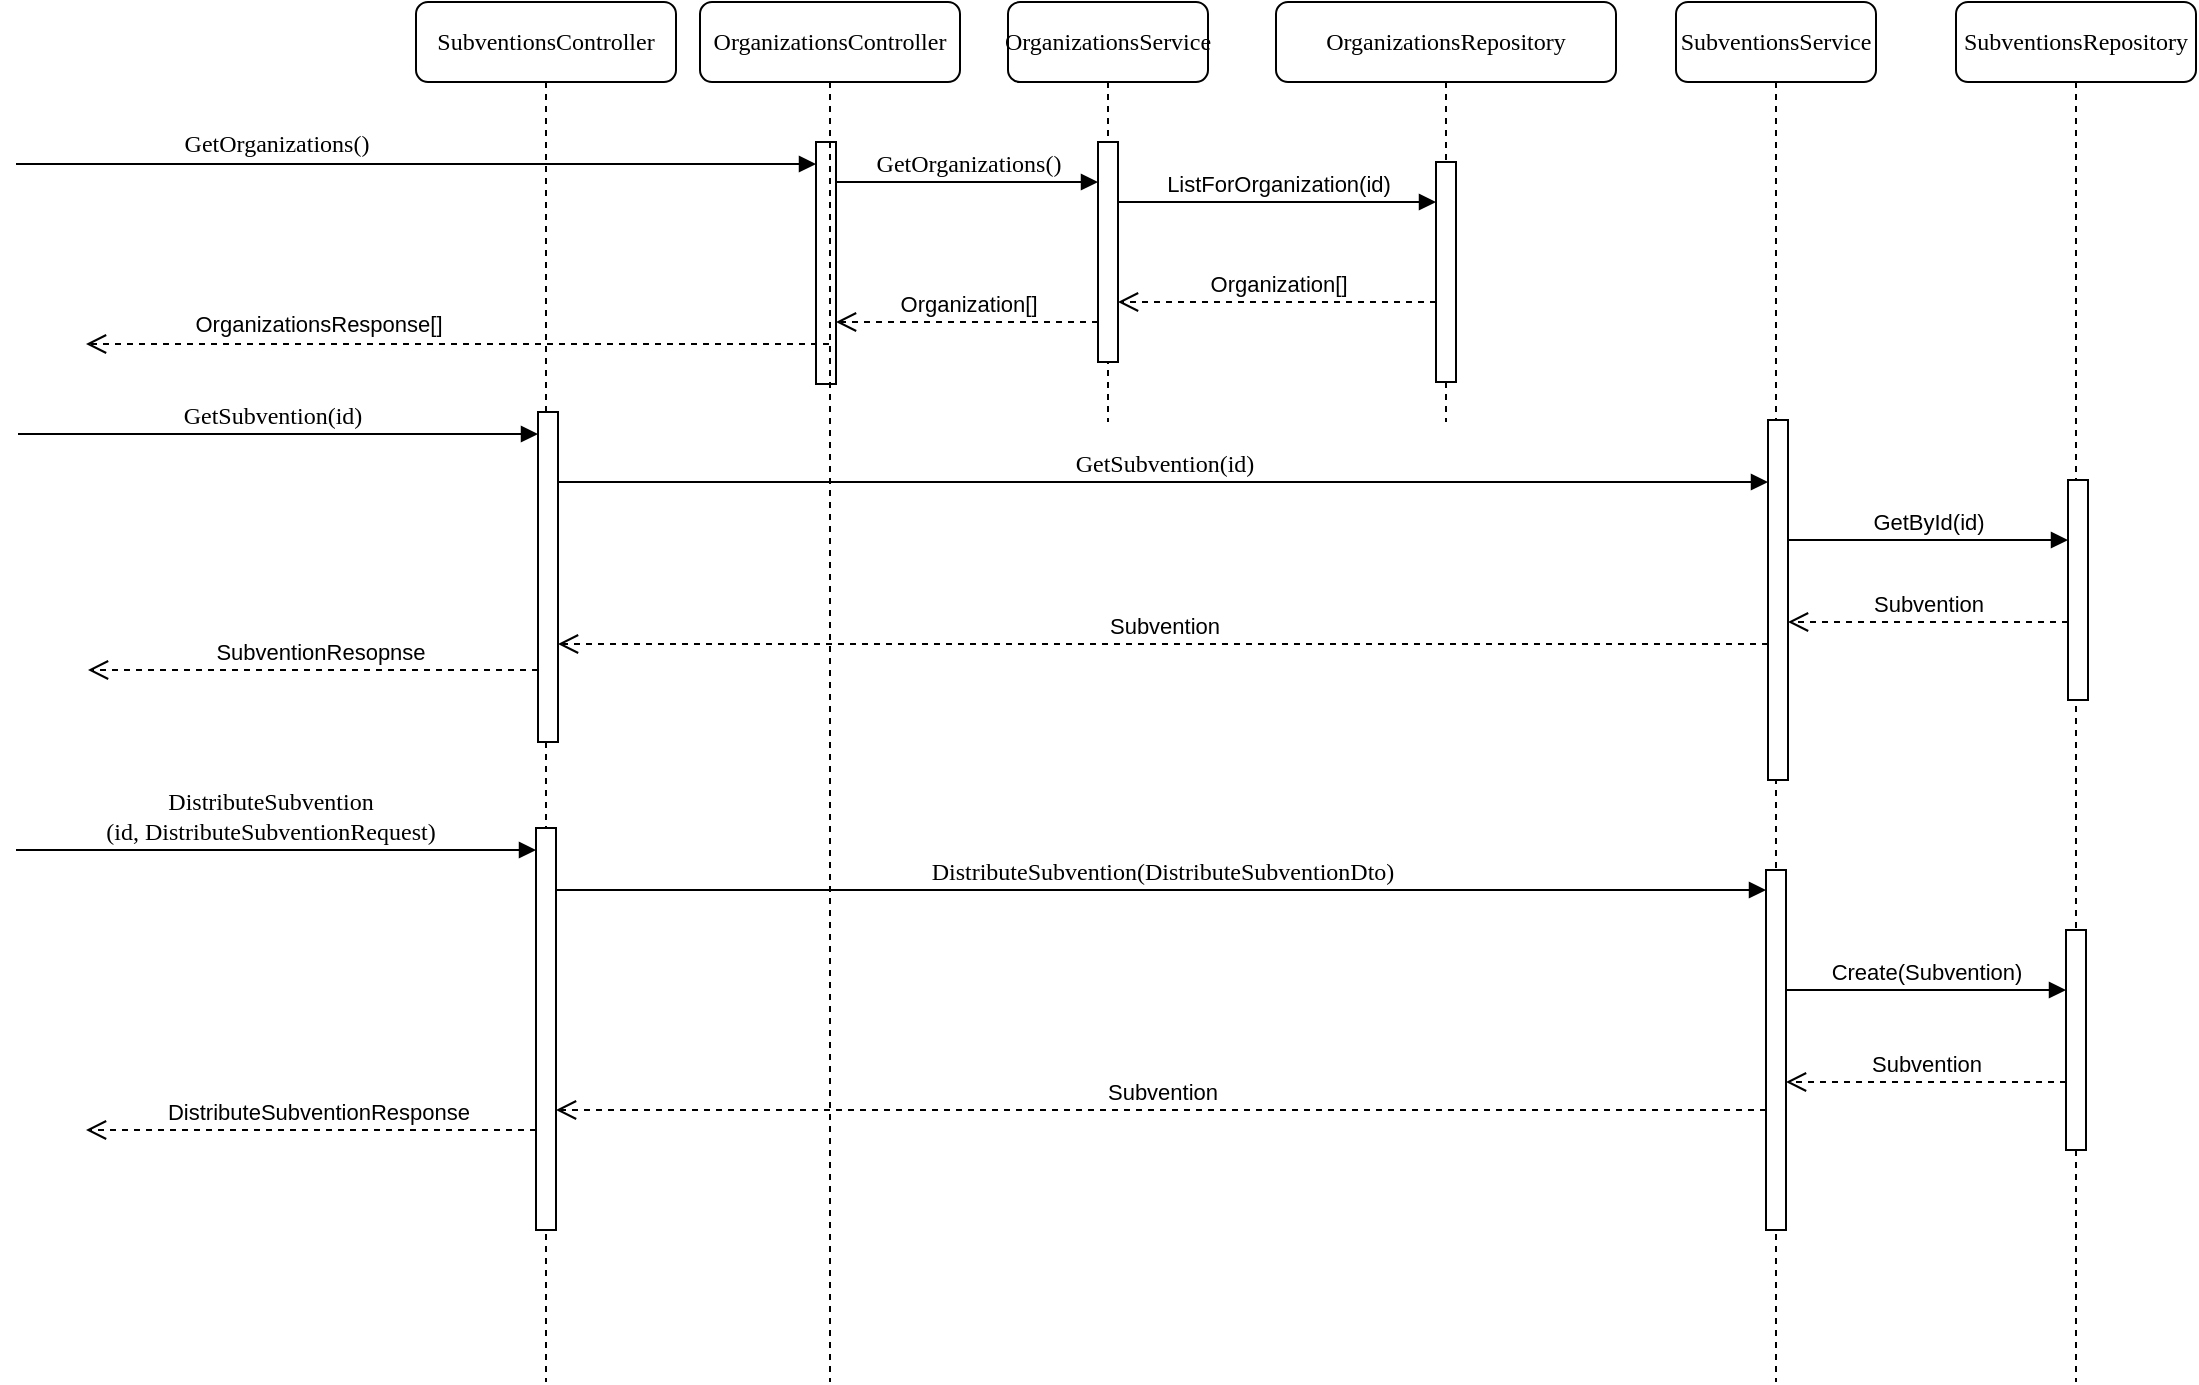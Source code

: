 <mxfile version="20.6.2" type="device"><diagram name="Page-1" id="13e1069c-82ec-6db2-03f1-153e76fe0fe0"><mxGraphModel dx="1018" dy="684" grid="1" gridSize="10" guides="1" tooltips="1" connect="1" arrows="1" fold="1" page="1" pageScale="1" pageWidth="1100" pageHeight="850" background="none" math="0" shadow="0"><root><mxCell id="0"/><mxCell id="1" parent="0"/><mxCell id="1mEZ4za4bK-GeHwFbopE-13" value="SubventionsController" style="shape=umlLifeline;perimeter=lifelinePerimeter;whiteSpace=wrap;html=1;container=1;collapsible=0;recursiveResize=0;outlineConnect=0;rounded=1;shadow=0;comic=0;labelBackgroundColor=none;strokeWidth=1;fontFamily=Verdana;fontSize=12;align=center;" parent="1" vertex="1"><mxGeometry x="240" y="440" width="130" height="690" as="geometry"/></mxCell><mxCell id="1mEZ4za4bK-GeHwFbopE-14" value="" style="html=1;points=[];perimeter=orthogonalPerimeter;rounded=0;shadow=0;comic=0;labelBackgroundColor=none;strokeWidth=1;fontFamily=Verdana;fontSize=12;align=center;" parent="1mEZ4za4bK-GeHwFbopE-13" vertex="1"><mxGeometry x="60" y="413" width="10" height="201" as="geometry"/></mxCell><mxCell id="1mEZ4za4bK-GeHwFbopE-15" value="" style="html=1;points=[];perimeter=orthogonalPerimeter;rounded=0;shadow=0;comic=0;labelBackgroundColor=none;strokeWidth=1;fontFamily=Verdana;fontSize=12;align=center;" parent="1mEZ4za4bK-GeHwFbopE-13" vertex="1"><mxGeometry x="200" y="70" width="10" height="121" as="geometry"/></mxCell><mxCell id="1mEZ4za4bK-GeHwFbopE-16" value="GetOrganizations()" style="html=1;verticalAlign=bottom;endArrow=block;labelBackgroundColor=none;fontFamily=Verdana;fontSize=12;edgeStyle=elbowEdgeStyle;elbow=vertical;" parent="1mEZ4za4bK-GeHwFbopE-13" target="1mEZ4za4bK-GeHwFbopE-15" edge="1"><mxGeometry x="-0.35" y="1" relative="1" as="geometry"><mxPoint x="-200" y="81" as="sourcePoint"/><Array as="points"><mxPoint x="-80" y="81"/><mxPoint x="-140" y="241"/><mxPoint x="-20" y="401"/><mxPoint x="-20" y="231"/><mxPoint x="-20" y="241"/></Array><mxPoint as="offset"/></mxGeometry></mxCell><mxCell id="1mEZ4za4bK-GeHwFbopE-17" value="OrganizationsResponse[]" style="html=1;verticalAlign=bottom;endArrow=open;dashed=1;endSize=8;rounded=0;" parent="1mEZ4za4bK-GeHwFbopE-13" edge="1" source="JQyh5KfHDuFjQYzOU4ZH-6"><mxGeometry x="0.378" y="-1" relative="1" as="geometry"><mxPoint x="60" y="171" as="sourcePoint"/><mxPoint x="-165" y="171" as="targetPoint"/><Array as="points"><mxPoint x="-20" y="171"/><mxPoint x="-80" y="171"/></Array><mxPoint as="offset"/></mxGeometry></mxCell><mxCell id="1mEZ4za4bK-GeHwFbopE-18" value="SubventionsService" style="shape=umlLifeline;perimeter=lifelinePerimeter;whiteSpace=wrap;html=1;container=1;collapsible=0;recursiveResize=0;outlineConnect=0;rounded=1;shadow=0;comic=0;labelBackgroundColor=none;strokeWidth=1;fontFamily=Verdana;fontSize=12;align=center;" parent="1" vertex="1"><mxGeometry x="870" y="440" width="100" height="690" as="geometry"/></mxCell><mxCell id="1mEZ4za4bK-GeHwFbopE-19" value="" style="html=1;points=[];perimeter=orthogonalPerimeter;rounded=0;shadow=0;comic=0;labelBackgroundColor=none;strokeWidth=1;fontFamily=Verdana;fontSize=12;align=center;" parent="1mEZ4za4bK-GeHwFbopE-18" vertex="1"><mxGeometry x="45" y="434" width="10" height="180" as="geometry"/></mxCell><mxCell id="1mEZ4za4bK-GeHwFbopE-20" value="SubventionsRepository" style="shape=umlLifeline;perimeter=lifelinePerimeter;whiteSpace=wrap;html=1;container=1;collapsible=0;recursiveResize=0;outlineConnect=0;rounded=1;shadow=0;comic=0;labelBackgroundColor=none;strokeWidth=1;fontFamily=Verdana;fontSize=12;align=center;" parent="1" vertex="1"><mxGeometry x="1010" y="440" width="120" height="690" as="geometry"/></mxCell><mxCell id="1mEZ4za4bK-GeHwFbopE-21" value="" style="html=1;points=[];perimeter=orthogonalPerimeter;" parent="1mEZ4za4bK-GeHwFbopE-20" vertex="1"><mxGeometry x="55" y="464" width="10" height="110" as="geometry"/></mxCell><mxCell id="1mEZ4za4bK-GeHwFbopE-22" value="DistributeSubvention&lt;br&gt;(id, DistributeSubventionRequest)" style="html=1;verticalAlign=bottom;endArrow=block;labelBackgroundColor=none;fontFamily=Verdana;fontSize=12;edgeStyle=elbowEdgeStyle;elbow=vertical;" parent="1" target="1mEZ4za4bK-GeHwFbopE-14" edge="1"><mxGeometry x="-0.023" relative="1" as="geometry"><mxPoint x="40" y="864" as="sourcePoint"/><Array as="points"><mxPoint x="160" y="864"/><mxPoint x="100" y="1024"/><mxPoint x="220" y="1184"/><mxPoint x="220" y="1014"/><mxPoint x="220" y="1024"/></Array><mxPoint as="offset"/></mxGeometry></mxCell><mxCell id="1mEZ4za4bK-GeHwFbopE-23" value="DistributeSubvention(DistributeSubventionDto)" style="html=1;verticalAlign=bottom;endArrow=block;labelBackgroundColor=none;fontFamily=Verdana;fontSize=12;edgeStyle=elbowEdgeStyle;elbow=vertical;" parent="1" source="1mEZ4za4bK-GeHwFbopE-14" target="1mEZ4za4bK-GeHwFbopE-19" edge="1"><mxGeometry relative="1" as="geometry"><mxPoint x="420" y="874" as="sourcePoint"/><Array as="points"><mxPoint x="520" y="884"/></Array></mxGeometry></mxCell><mxCell id="1mEZ4za4bK-GeHwFbopE-24" value="Create(Subvention)" style="html=1;verticalAlign=bottom;endArrow=block;rounded=0;" parent="1" source="1mEZ4za4bK-GeHwFbopE-19" target="1mEZ4za4bK-GeHwFbopE-21" edge="1"><mxGeometry relative="1" as="geometry"><mxPoint x="770" y="884" as="sourcePoint"/><Array as="points"><mxPoint x="1060" y="934"/></Array></mxGeometry></mxCell><mxCell id="1mEZ4za4bK-GeHwFbopE-25" value="Subvention" style="html=1;verticalAlign=bottom;endArrow=open;dashed=1;endSize=8;rounded=0;" parent="1" source="1mEZ4za4bK-GeHwFbopE-21" target="1mEZ4za4bK-GeHwFbopE-19" edge="1"><mxGeometry relative="1" as="geometry"><mxPoint x="770" y="960" as="targetPoint"/><Array as="points"><mxPoint x="980" y="980"/></Array></mxGeometry></mxCell><mxCell id="1mEZ4za4bK-GeHwFbopE-26" value="Subvention" style="html=1;verticalAlign=bottom;endArrow=open;dashed=1;endSize=8;rounded=0;" parent="1" source="1mEZ4za4bK-GeHwFbopE-19" target="1mEZ4za4bK-GeHwFbopE-14" edge="1"><mxGeometry relative="1" as="geometry"><mxPoint x="440" y="1024" as="sourcePoint"/><mxPoint x="360" y="1024" as="targetPoint"/><Array as="points"><mxPoint x="530" y="994"/></Array></mxGeometry></mxCell><mxCell id="1mEZ4za4bK-GeHwFbopE-27" value="DistributeSubventionResponse" style="html=1;verticalAlign=bottom;endArrow=open;dashed=1;endSize=8;rounded=0;" parent="1" source="1mEZ4za4bK-GeHwFbopE-14" edge="1"><mxGeometry x="-0.025" relative="1" as="geometry"><mxPoint x="310" y="1024" as="sourcePoint"/><mxPoint x="75" y="1004" as="targetPoint"/><Array as="points"><mxPoint x="220" y="1004"/></Array><mxPoint as="offset"/></mxGeometry></mxCell><mxCell id="1mEZ4za4bK-GeHwFbopE-28" value="&lt;div&gt;OrganizationsRepository&lt;/div&gt;" style="shape=umlLifeline;perimeter=lifelinePerimeter;whiteSpace=wrap;html=1;container=1;collapsible=0;recursiveResize=0;outlineConnect=0;rounded=1;shadow=0;comic=0;labelBackgroundColor=none;strokeWidth=1;fontFamily=Verdana;fontSize=12;align=center;" parent="1" vertex="1"><mxGeometry x="670" y="440" width="170" height="210" as="geometry"/></mxCell><mxCell id="1mEZ4za4bK-GeHwFbopE-29" value="" style="html=1;points=[];perimeter=orthogonalPerimeter;" parent="1mEZ4za4bK-GeHwFbopE-28" vertex="1"><mxGeometry x="80" y="80" width="10" height="110" as="geometry"/></mxCell><mxCell id="1mEZ4za4bK-GeHwFbopE-30" value="OrganizationsService" style="shape=umlLifeline;perimeter=lifelinePerimeter;whiteSpace=wrap;html=1;container=1;collapsible=0;recursiveResize=0;outlineConnect=0;rounded=1;shadow=0;comic=0;labelBackgroundColor=none;strokeWidth=1;fontFamily=Verdana;fontSize=12;align=center;" parent="1" vertex="1"><mxGeometry x="536" y="440" width="100" height="210" as="geometry"/></mxCell><mxCell id="1mEZ4za4bK-GeHwFbopE-31" value="" style="html=1;points=[];perimeter=orthogonalPerimeter;rounded=0;shadow=0;comic=0;labelBackgroundColor=none;strokeWidth=1;fontFamily=Verdana;fontSize=12;align=center;" parent="1mEZ4za4bK-GeHwFbopE-30" vertex="1"><mxGeometry x="45" y="70" width="10" height="110" as="geometry"/></mxCell><mxCell id="1mEZ4za4bK-GeHwFbopE-32" value="ListForOrganization(id)" style="html=1;verticalAlign=bottom;endArrow=block;rounded=0;" parent="1mEZ4za4bK-GeHwFbopE-30" target="1mEZ4za4bK-GeHwFbopE-29" edge="1"><mxGeometry relative="1" as="geometry"><mxPoint x="55" y="100" as="sourcePoint"/><Array as="points"/><mxPoint x="225" y="100" as="targetPoint"/></mxGeometry></mxCell><mxCell id="1mEZ4za4bK-GeHwFbopE-33" value="Organization[]" style="html=1;verticalAlign=bottom;endArrow=open;dashed=1;endSize=8;rounded=0;" parent="1mEZ4za4bK-GeHwFbopE-30" source="1mEZ4za4bK-GeHwFbopE-29" edge="1"><mxGeometry relative="1" as="geometry"><mxPoint x="55" y="150" as="targetPoint"/><Array as="points"><mxPoint x="210" y="150"/></Array><mxPoint x="225" y="150" as="sourcePoint"/></mxGeometry></mxCell><mxCell id="1mEZ4za4bK-GeHwFbopE-34" value="GetOrganizations()" style="html=1;verticalAlign=bottom;endArrow=block;labelBackgroundColor=none;fontFamily=Verdana;fontSize=12;edgeStyle=elbowEdgeStyle;elbow=vertical;" parent="1" source="1mEZ4za4bK-GeHwFbopE-15" target="1mEZ4za4bK-GeHwFbopE-31" edge="1"><mxGeometry relative="1" as="geometry"><mxPoint x="450" y="726" as="sourcePoint"/><Array as="points"><mxPoint x="520" y="530"/></Array><mxPoint x="925" y="726" as="targetPoint"/></mxGeometry></mxCell><mxCell id="1mEZ4za4bK-GeHwFbopE-35" value="Organization[]" style="html=1;verticalAlign=bottom;endArrow=open;dashed=1;endSize=8;rounded=0;" parent="1" source="1mEZ4za4bK-GeHwFbopE-31" target="1mEZ4za4bK-GeHwFbopE-15" edge="1"><mxGeometry relative="1" as="geometry"><mxPoint x="595" y="600" as="targetPoint"/><Array as="points"><mxPoint x="530" y="600"/></Array><mxPoint x="760" y="600" as="sourcePoint"/></mxGeometry></mxCell><mxCell id="1mEZ4za4bK-GeHwFbopE-37" value="" style="html=1;points=[];perimeter=orthogonalPerimeter;rounded=0;shadow=0;comic=0;labelBackgroundColor=none;strokeWidth=1;fontFamily=Verdana;fontSize=12;align=center;" parent="1" vertex="1"><mxGeometry x="916" y="649" width="10" height="180" as="geometry"/></mxCell><mxCell id="1mEZ4za4bK-GeHwFbopE-38" value="" style="html=1;points=[];perimeter=orthogonalPerimeter;" parent="1" vertex="1"><mxGeometry x="1066" y="679" width="10" height="110" as="geometry"/></mxCell><mxCell id="1mEZ4za4bK-GeHwFbopE-39" value="GetById(id)" style="html=1;verticalAlign=bottom;endArrow=block;rounded=0;" parent="1" source="1mEZ4za4bK-GeHwFbopE-37" target="1mEZ4za4bK-GeHwFbopE-38" edge="1"><mxGeometry relative="1" as="geometry"><mxPoint x="771" y="659" as="sourcePoint"/><Array as="points"><mxPoint x="1061" y="709"/></Array></mxGeometry></mxCell><mxCell id="1mEZ4za4bK-GeHwFbopE-40" value="Subvention" style="html=1;verticalAlign=bottom;endArrow=open;dashed=1;endSize=8;rounded=0;" parent="1" edge="1"><mxGeometry relative="1" as="geometry"><mxPoint x="926" y="750" as="targetPoint"/><Array as="points"><mxPoint x="1060" y="750"/></Array><mxPoint x="1066" y="750" as="sourcePoint"/></mxGeometry></mxCell><mxCell id="1mEZ4za4bK-GeHwFbopE-41" value="" style="html=1;points=[];perimeter=orthogonalPerimeter;rounded=0;shadow=0;comic=0;labelBackgroundColor=none;strokeWidth=1;fontFamily=Verdana;fontSize=12;align=center;" parent="1" vertex="1"><mxGeometry x="301" y="645" width="10" height="165" as="geometry"/></mxCell><mxCell id="1mEZ4za4bK-GeHwFbopE-42" value="GetSubvention(id)" style="html=1;verticalAlign=bottom;endArrow=block;labelBackgroundColor=none;fontFamily=Verdana;fontSize=12;edgeStyle=elbowEdgeStyle;elbow=vertical;" parent="1" target="1mEZ4za4bK-GeHwFbopE-41" edge="1"><mxGeometry x="-0.023" relative="1" as="geometry"><mxPoint x="41" y="656.0" as="sourcePoint"/><Array as="points"><mxPoint x="161" y="656"/><mxPoint x="101" y="816"/><mxPoint x="221" y="976"/><mxPoint x="221" y="806"/><mxPoint x="221" y="816"/></Array><mxPoint as="offset"/></mxGeometry></mxCell><mxCell id="1mEZ4za4bK-GeHwFbopE-43" value="&lt;div&gt;SubventionResopnse&lt;/div&gt;" style="html=1;verticalAlign=bottom;endArrow=open;dashed=1;endSize=8;rounded=0;" parent="1" edge="1"><mxGeometry x="-0.025" relative="1" as="geometry"><mxPoint x="301.0" y="774" as="sourcePoint"/><mxPoint x="76" y="774.0" as="targetPoint"/><Array as="points"><mxPoint x="221" y="774"/></Array><mxPoint as="offset"/></mxGeometry></mxCell><mxCell id="1mEZ4za4bK-GeHwFbopE-44" value="GetSubvention(id)" style="html=1;verticalAlign=bottom;endArrow=block;labelBackgroundColor=none;fontFamily=Verdana;fontSize=12;edgeStyle=elbowEdgeStyle;elbow=vertical;" parent="1" source="1mEZ4za4bK-GeHwFbopE-41" target="1mEZ4za4bK-GeHwFbopE-37" edge="1"><mxGeometry relative="1" as="geometry"><mxPoint x="451" y="680.0" as="sourcePoint"/><Array as="points"><mxPoint x="531" y="680"/></Array><mxPoint x="926" y="680.0" as="targetPoint"/></mxGeometry></mxCell><mxCell id="1mEZ4za4bK-GeHwFbopE-45" value="Subvention" style="html=1;verticalAlign=bottom;endArrow=open;dashed=1;endSize=8;rounded=0;" parent="1" edge="1" target="1mEZ4za4bK-GeHwFbopE-41"><mxGeometry relative="1" as="geometry"><mxPoint x="916" y="761" as="sourcePoint"/><mxPoint x="441.0" y="761" as="targetPoint"/><Array as="points"><mxPoint x="531" y="761"/></Array></mxGeometry></mxCell><mxCell id="JQyh5KfHDuFjQYzOU4ZH-6" value="OrganizationsController" style="shape=umlLifeline;perimeter=lifelinePerimeter;whiteSpace=wrap;html=1;container=1;collapsible=0;recursiveResize=0;outlineConnect=0;rounded=1;shadow=0;comic=0;labelBackgroundColor=none;strokeWidth=1;fontFamily=Verdana;fontSize=12;align=center;" vertex="1" parent="1"><mxGeometry x="382" y="440" width="130" height="690" as="geometry"/></mxCell></root></mxGraphModel></diagram></mxfile>